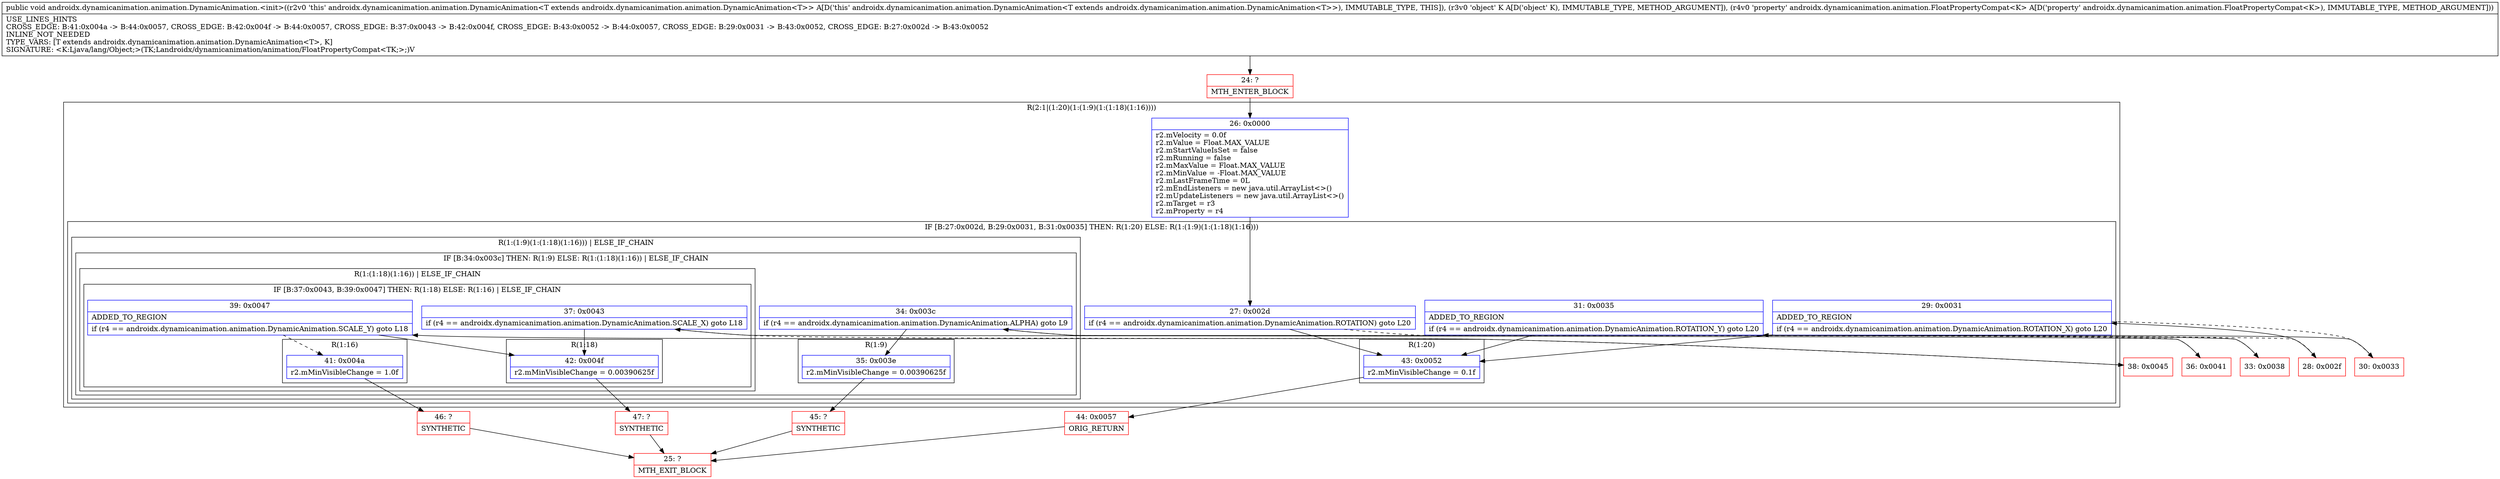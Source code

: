 digraph "CFG forandroidx.dynamicanimation.animation.DynamicAnimation.\<init\>(Ljava\/lang\/Object;Landroidx\/dynamicanimation\/animation\/FloatPropertyCompat;)V" {
subgraph cluster_Region_2016656526 {
label = "R(2:1|(1:20)(1:(1:9)(1:(1:18)(1:16))))";
node [shape=record,color=blue];
Node_26 [shape=record,label="{26\:\ 0x0000|r2.mVelocity = 0.0f\lr2.mValue = Float.MAX_VALUE\lr2.mStartValueIsSet = false\lr2.mRunning = false\lr2.mMaxValue = Float.MAX_VALUE\lr2.mMinValue = \-Float.MAX_VALUE\lr2.mLastFrameTime = 0L\lr2.mEndListeners = new java.util.ArrayList\<\>()\lr2.mUpdateListeners = new java.util.ArrayList\<\>()\lr2.mTarget = r3\lr2.mProperty = r4\l}"];
subgraph cluster_IfRegion_1961545406 {
label = "IF [B:27:0x002d, B:29:0x0031, B:31:0x0035] THEN: R(1:20) ELSE: R(1:(1:9)(1:(1:18)(1:16)))";
node [shape=record,color=blue];
Node_27 [shape=record,label="{27\:\ 0x002d|if (r4 == androidx.dynamicanimation.animation.DynamicAnimation.ROTATION) goto L20\l}"];
Node_29 [shape=record,label="{29\:\ 0x0031|ADDED_TO_REGION\l|if (r4 == androidx.dynamicanimation.animation.DynamicAnimation.ROTATION_X) goto L20\l}"];
Node_31 [shape=record,label="{31\:\ 0x0035|ADDED_TO_REGION\l|if (r4 == androidx.dynamicanimation.animation.DynamicAnimation.ROTATION_Y) goto L20\l}"];
subgraph cluster_Region_888830074 {
label = "R(1:20)";
node [shape=record,color=blue];
Node_43 [shape=record,label="{43\:\ 0x0052|r2.mMinVisibleChange = 0.1f\l}"];
}
subgraph cluster_Region_410803722 {
label = "R(1:(1:9)(1:(1:18)(1:16))) | ELSE_IF_CHAIN\l";
node [shape=record,color=blue];
subgraph cluster_IfRegion_2102281799 {
label = "IF [B:34:0x003c] THEN: R(1:9) ELSE: R(1:(1:18)(1:16)) | ELSE_IF_CHAIN\l";
node [shape=record,color=blue];
Node_34 [shape=record,label="{34\:\ 0x003c|if (r4 == androidx.dynamicanimation.animation.DynamicAnimation.ALPHA) goto L9\l}"];
subgraph cluster_Region_1609824366 {
label = "R(1:9)";
node [shape=record,color=blue];
Node_35 [shape=record,label="{35\:\ 0x003e|r2.mMinVisibleChange = 0.00390625f\l}"];
}
subgraph cluster_Region_942502466 {
label = "R(1:(1:18)(1:16)) | ELSE_IF_CHAIN\l";
node [shape=record,color=blue];
subgraph cluster_IfRegion_1113323331 {
label = "IF [B:37:0x0043, B:39:0x0047] THEN: R(1:18) ELSE: R(1:16) | ELSE_IF_CHAIN\l";
node [shape=record,color=blue];
Node_37 [shape=record,label="{37\:\ 0x0043|if (r4 == androidx.dynamicanimation.animation.DynamicAnimation.SCALE_X) goto L18\l}"];
Node_39 [shape=record,label="{39\:\ 0x0047|ADDED_TO_REGION\l|if (r4 == androidx.dynamicanimation.animation.DynamicAnimation.SCALE_Y) goto L18\l}"];
subgraph cluster_Region_1302916401 {
label = "R(1:18)";
node [shape=record,color=blue];
Node_42 [shape=record,label="{42\:\ 0x004f|r2.mMinVisibleChange = 0.00390625f\l}"];
}
subgraph cluster_Region_232283234 {
label = "R(1:16)";
node [shape=record,color=blue];
Node_41 [shape=record,label="{41\:\ 0x004a|r2.mMinVisibleChange = 1.0f\l}"];
}
}
}
}
}
}
}
Node_24 [shape=record,color=red,label="{24\:\ ?|MTH_ENTER_BLOCK\l}"];
Node_28 [shape=record,color=red,label="{28\:\ 0x002f}"];
Node_30 [shape=record,color=red,label="{30\:\ 0x0033}"];
Node_33 [shape=record,color=red,label="{33\:\ 0x0038}"];
Node_45 [shape=record,color=red,label="{45\:\ ?|SYNTHETIC\l}"];
Node_25 [shape=record,color=red,label="{25\:\ ?|MTH_EXIT_BLOCK\l}"];
Node_36 [shape=record,color=red,label="{36\:\ 0x0041}"];
Node_38 [shape=record,color=red,label="{38\:\ 0x0045}"];
Node_46 [shape=record,color=red,label="{46\:\ ?|SYNTHETIC\l}"];
Node_47 [shape=record,color=red,label="{47\:\ ?|SYNTHETIC\l}"];
Node_44 [shape=record,color=red,label="{44\:\ 0x0057|ORIG_RETURN\l}"];
MethodNode[shape=record,label="{public void androidx.dynamicanimation.animation.DynamicAnimation.\<init\>((r2v0 'this' androidx.dynamicanimation.animation.DynamicAnimation\<T extends androidx.dynamicanimation.animation.DynamicAnimation\<T\>\> A[D('this' androidx.dynamicanimation.animation.DynamicAnimation\<T extends androidx.dynamicanimation.animation.DynamicAnimation\<T\>\>), IMMUTABLE_TYPE, THIS]), (r3v0 'object' K A[D('object' K), IMMUTABLE_TYPE, METHOD_ARGUMENT]), (r4v0 'property' androidx.dynamicanimation.animation.FloatPropertyCompat\<K\> A[D('property' androidx.dynamicanimation.animation.FloatPropertyCompat\<K\>), IMMUTABLE_TYPE, METHOD_ARGUMENT]))  | USE_LINES_HINTS\lCROSS_EDGE: B:41:0x004a \-\> B:44:0x0057, CROSS_EDGE: B:42:0x004f \-\> B:44:0x0057, CROSS_EDGE: B:37:0x0043 \-\> B:42:0x004f, CROSS_EDGE: B:43:0x0052 \-\> B:44:0x0057, CROSS_EDGE: B:29:0x0031 \-\> B:43:0x0052, CROSS_EDGE: B:27:0x002d \-\> B:43:0x0052\lINLINE_NOT_NEEDED\lTYPE_VARS: [T extends androidx.dynamicanimation.animation.DynamicAnimation\<T\>, K]\lSIGNATURE: \<K:Ljava\/lang\/Object;\>(TK;Landroidx\/dynamicanimation\/animation\/FloatPropertyCompat\<TK;\>;)V\l}"];
MethodNode -> Node_24;Node_26 -> Node_27;
Node_27 -> Node_28[style=dashed];
Node_27 -> Node_43;
Node_29 -> Node_30[style=dashed];
Node_29 -> Node_43;
Node_31 -> Node_33[style=dashed];
Node_31 -> Node_43;
Node_43 -> Node_44;
Node_34 -> Node_35;
Node_34 -> Node_36[style=dashed];
Node_35 -> Node_45;
Node_37 -> Node_38[style=dashed];
Node_37 -> Node_42;
Node_39 -> Node_41[style=dashed];
Node_39 -> Node_42;
Node_42 -> Node_47;
Node_41 -> Node_46;
Node_24 -> Node_26;
Node_28 -> Node_29;
Node_30 -> Node_31;
Node_33 -> Node_34;
Node_45 -> Node_25;
Node_36 -> Node_37;
Node_38 -> Node_39;
Node_46 -> Node_25;
Node_47 -> Node_25;
Node_44 -> Node_25;
}

